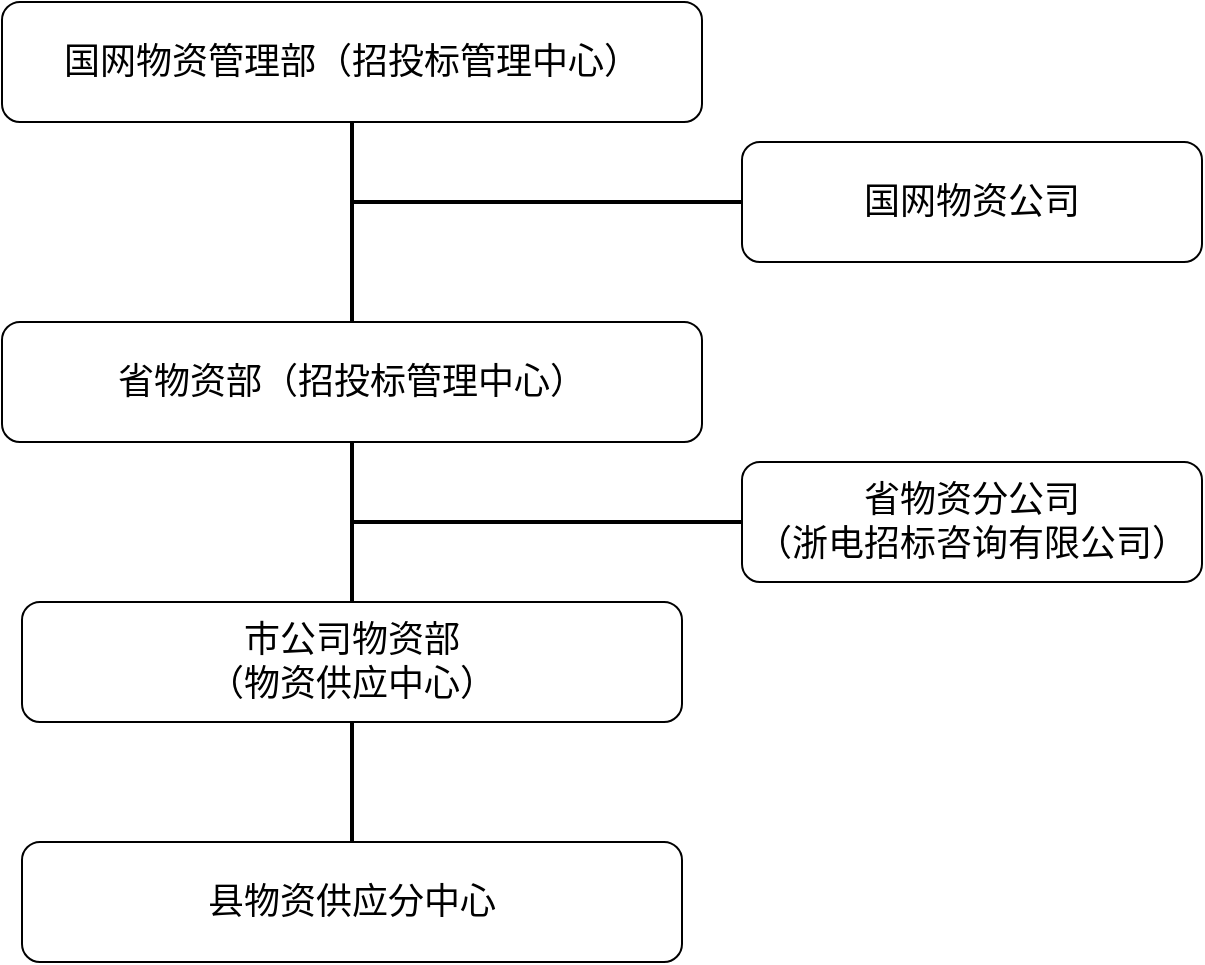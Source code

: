 <mxfile version="17.1.0" type="github">
  <diagram id="prtHgNgQTEPvFCAcTncT" name="Page-1">
    <mxGraphModel dx="1038" dy="539" grid="1" gridSize="10" guides="1" tooltips="1" connect="1" arrows="1" fold="1" page="1" pageScale="1" pageWidth="827" pageHeight="1169" math="0" shadow="0">
      <root>
        <mxCell id="0" />
        <mxCell id="1" parent="0" />
        <mxCell id="ahdOecXiskX3nPGF_uR7-4" value="" style="edgeStyle=orthogonalEdgeStyle;rounded=0;orthogonalLoop=1;jettySize=auto;html=1;fontSize=18;strokeWidth=2;endArrow=none;endFill=0;" edge="1" parent="1" source="ahdOecXiskX3nPGF_uR7-2" target="ahdOecXiskX3nPGF_uR7-3">
          <mxGeometry relative="1" as="geometry" />
        </mxCell>
        <mxCell id="ahdOecXiskX3nPGF_uR7-9" style="edgeStyle=orthogonalEdgeStyle;rounded=0;orthogonalLoop=1;jettySize=auto;html=1;entryX=0;entryY=0.5;entryDx=0;entryDy=0;fontSize=18;strokeWidth=2;exitX=0.5;exitY=1;exitDx=0;exitDy=0;endArrow=none;endFill=0;" edge="1" parent="1" source="ahdOecXiskX3nPGF_uR7-2" target="ahdOecXiskX3nPGF_uR7-8">
          <mxGeometry relative="1" as="geometry" />
        </mxCell>
        <mxCell id="ahdOecXiskX3nPGF_uR7-2" value="国网物资管理部（招投标管理中心）" style="rounded=1;whiteSpace=wrap;html=1;fontSize=18;fontFamily=MiSans;" vertex="1" parent="1">
          <mxGeometry x="320" y="70" width="350" height="60" as="geometry" />
        </mxCell>
        <mxCell id="ahdOecXiskX3nPGF_uR7-12" value="" style="edgeStyle=orthogonalEdgeStyle;rounded=0;orthogonalLoop=1;jettySize=auto;html=1;fontSize=18;strokeWidth=2;endArrow=none;endFill=0;" edge="1" parent="1" source="ahdOecXiskX3nPGF_uR7-3" target="ahdOecXiskX3nPGF_uR7-11">
          <mxGeometry relative="1" as="geometry" />
        </mxCell>
        <mxCell id="ahdOecXiskX3nPGF_uR7-14" style="edgeStyle=orthogonalEdgeStyle;rounded=0;orthogonalLoop=1;jettySize=auto;html=1;entryX=0;entryY=0.5;entryDx=0;entryDy=0;fontSize=18;strokeWidth=2;exitX=0.5;exitY=1;exitDx=0;exitDy=0;startArrow=none;startFill=0;endArrow=none;endFill=0;" edge="1" parent="1" source="ahdOecXiskX3nPGF_uR7-3" target="ahdOecXiskX3nPGF_uR7-13">
          <mxGeometry relative="1" as="geometry" />
        </mxCell>
        <mxCell id="ahdOecXiskX3nPGF_uR7-3" value="省物资部（招投标管理中心）" style="whiteSpace=wrap;html=1;fontSize=18;fontFamily=MiSans;rounded=1;" vertex="1" parent="1">
          <mxGeometry x="320" y="230" width="350" height="60" as="geometry" />
        </mxCell>
        <mxCell id="ahdOecXiskX3nPGF_uR7-8" value="国网物资公司" style="whiteSpace=wrap;html=1;fontSize=18;fontFamily=MiSans;rounded=1;" vertex="1" parent="1">
          <mxGeometry x="690" y="140" width="230" height="60" as="geometry" />
        </mxCell>
        <mxCell id="ahdOecXiskX3nPGF_uR7-16" style="edgeStyle=orthogonalEdgeStyle;rounded=0;orthogonalLoop=1;jettySize=auto;html=1;entryX=0.5;entryY=0;entryDx=0;entryDy=0;fontSize=18;startArrow=none;startFill=0;endArrow=none;endFill=0;strokeWidth=2;" edge="1" parent="1" source="ahdOecXiskX3nPGF_uR7-11" target="ahdOecXiskX3nPGF_uR7-15">
          <mxGeometry relative="1" as="geometry" />
        </mxCell>
        <mxCell id="ahdOecXiskX3nPGF_uR7-11" value="市公司物资部&lt;br&gt;（物资供应中心）" style="whiteSpace=wrap;html=1;fontSize=18;fontFamily=MiSans;rounded=1;" vertex="1" parent="1">
          <mxGeometry x="330" y="370" width="330" height="60" as="geometry" />
        </mxCell>
        <mxCell id="ahdOecXiskX3nPGF_uR7-13" value="省物资分公司&lt;br&gt;（浙电招标咨询有限公司）" style="whiteSpace=wrap;html=1;fontSize=18;fontFamily=MiSans;rounded=1;" vertex="1" parent="1">
          <mxGeometry x="690" y="300" width="230" height="60" as="geometry" />
        </mxCell>
        <mxCell id="ahdOecXiskX3nPGF_uR7-15" value="县物资供应分中心" style="whiteSpace=wrap;html=1;fontSize=18;fontFamily=MiSans;rounded=1;" vertex="1" parent="1">
          <mxGeometry x="330" y="490" width="330" height="60" as="geometry" />
        </mxCell>
      </root>
    </mxGraphModel>
  </diagram>
</mxfile>
